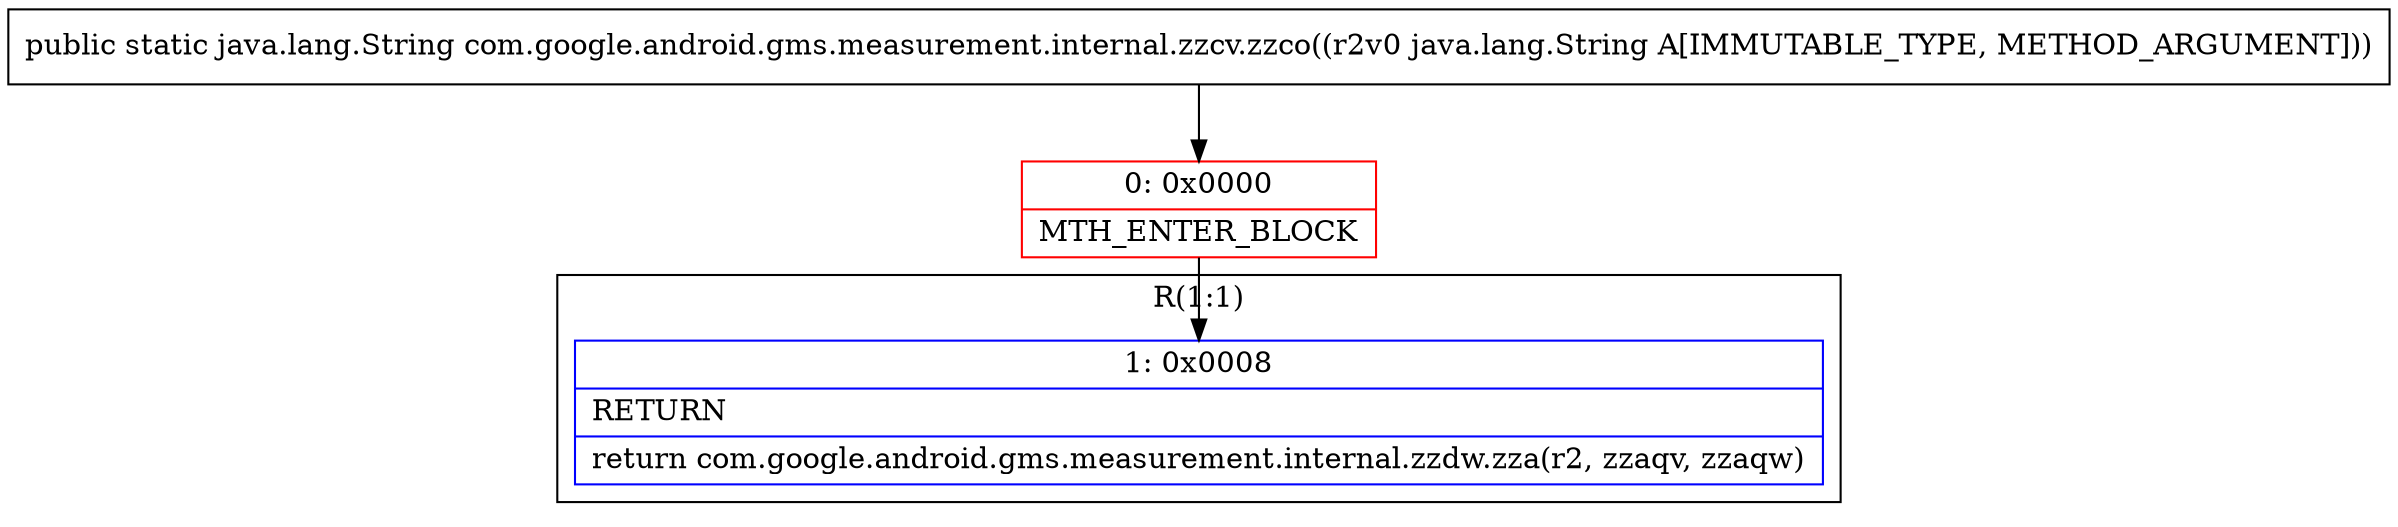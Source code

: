 digraph "CFG forcom.google.android.gms.measurement.internal.zzcv.zzco(Ljava\/lang\/String;)Ljava\/lang\/String;" {
subgraph cluster_Region_578603513 {
label = "R(1:1)";
node [shape=record,color=blue];
Node_1 [shape=record,label="{1\:\ 0x0008|RETURN\l|return com.google.android.gms.measurement.internal.zzdw.zza(r2, zzaqv, zzaqw)\l}"];
}
Node_0 [shape=record,color=red,label="{0\:\ 0x0000|MTH_ENTER_BLOCK\l}"];
MethodNode[shape=record,label="{public static java.lang.String com.google.android.gms.measurement.internal.zzcv.zzco((r2v0 java.lang.String A[IMMUTABLE_TYPE, METHOD_ARGUMENT])) }"];
MethodNode -> Node_0;
Node_0 -> Node_1;
}

